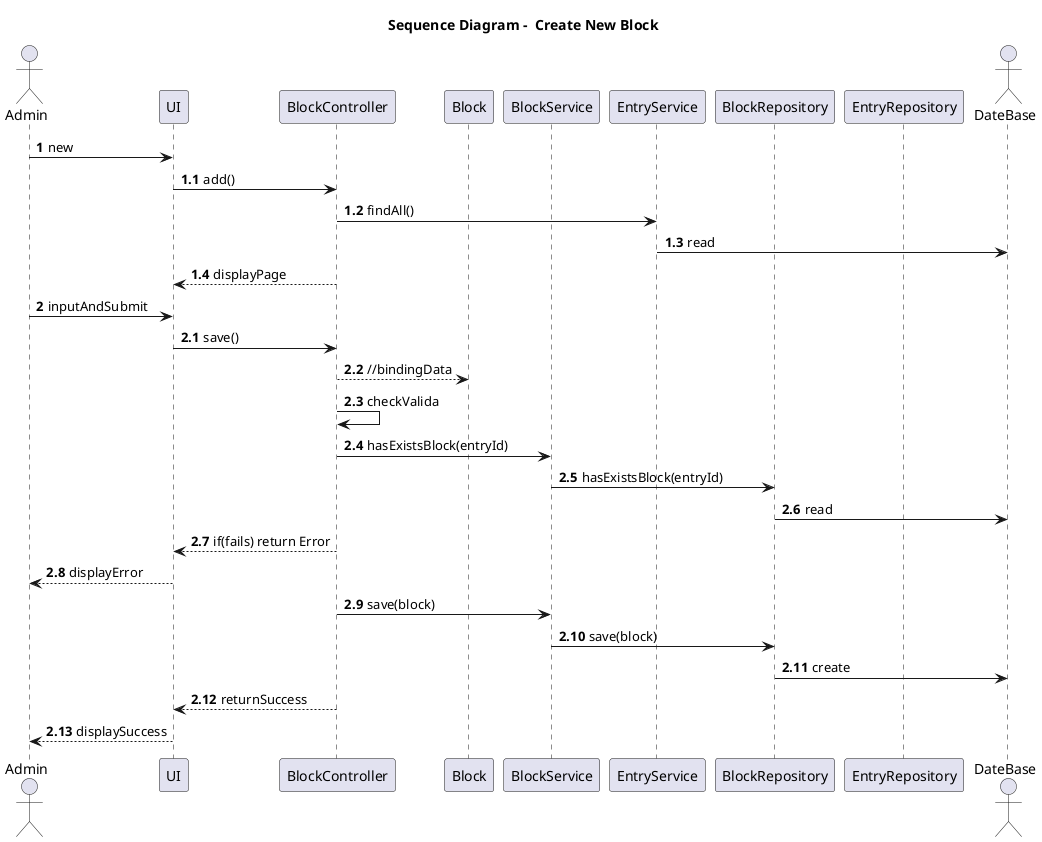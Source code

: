 @startuml
'https://plantuml.com/sequence-diagram
title  Sequence Diagram -  Create New Block
autonumber
actor Admin
participant UI
participant BlockController
participant Block
participant BlockService
participant EntryService
participant BlockRepository
participant EntryRepository
actor DateBase

autonumber 1
Admin -> UI: new
autonumber 1.1
UI -> BlockController: add()
autonumber 1.2
BlockController -> EntryService: findAll()
autonumber 1.3
EntryService -> DateBase: read
BlockController --> UI: displayPage
deactivate DateBase
deactivate EntryService


autonumber 2
Admin -> UI: inputAndSubmit
autonumber 2.1
UI -> BlockController: save()
BlockController --> Block: //bindingData
BlockController -> BlockController: checkValida
BlockController -> BlockService: hasExistsBlock(entryId)
BlockService -> BlockRepository: hasExistsBlock(entryId)
deactivate BlockService
BlockRepository -> DateBase: read
deactivate DateBase
deactivate BlockRepository
BlockController --> UI: if(fails) return Error
UI --> Admin: displayError
BlockController -> BlockService: save(block)
BlockService -> BlockRepository: save(block)
BlockRepository -> DateBase: create
BlockController --> UI: returnSuccess
UI --> Admin: displaySuccess
@enduml